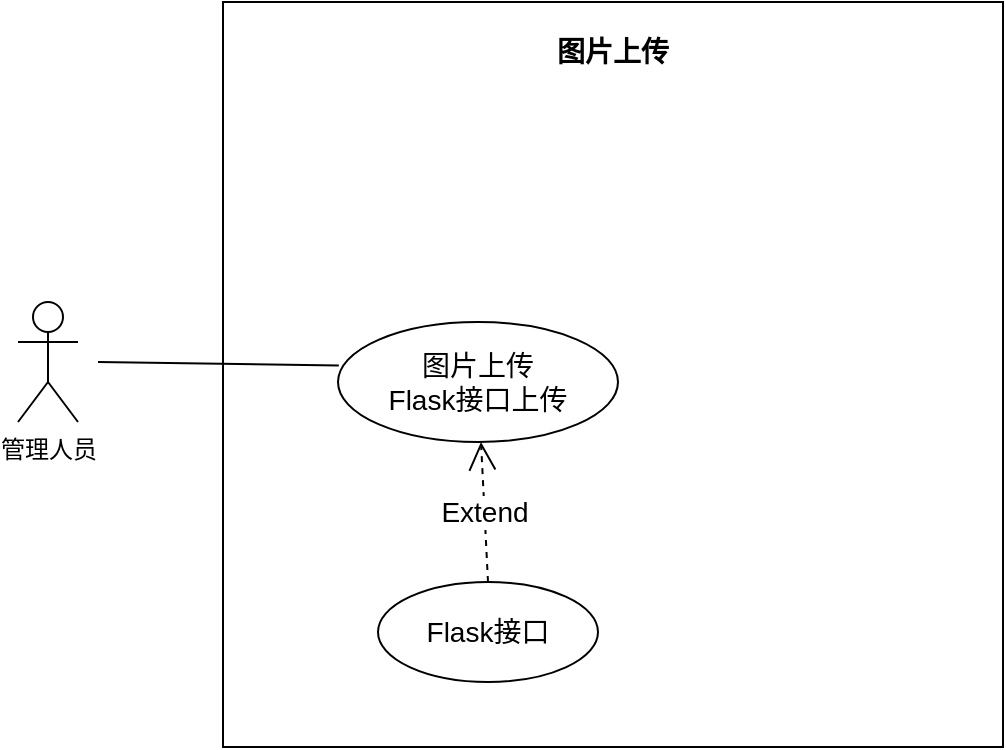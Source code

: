 <mxfile version="17.4.6" type="github">
  <diagram id="92yBNCTjXzjypf9_GEnJ" name="第 1 页">
    <mxGraphModel dx="1790" dy="836" grid="1" gridSize="10" guides="1" tooltips="1" connect="1" arrows="1" fold="1" page="1" pageScale="1" pageWidth="827" pageHeight="1169" math="0" shadow="0">
      <root>
        <mxCell id="0" />
        <mxCell id="1" parent="0" />
        <mxCell id="jDHJyXETL7V7EpF_HSx--1" value="管理人员" style="shape=umlActor;verticalLabelPosition=bottom;verticalAlign=top;html=1;" vertex="1" parent="1">
          <mxGeometry x="40" y="490" width="30" height="60" as="geometry" />
        </mxCell>
        <mxCell id="jDHJyXETL7V7EpF_HSx--2" value="" style="rounded=0;whiteSpace=wrap;html=1;" vertex="1" parent="1">
          <mxGeometry x="142.5" y="340" width="390" height="372.5" as="geometry" />
        </mxCell>
        <mxCell id="jDHJyXETL7V7EpF_HSx--8" value="&lt;span style=&quot;font-size: 14px&quot;&gt;&lt;b&gt;图片上传&lt;/b&gt;&lt;/span&gt;" style="text;html=1;strokeColor=none;fillColor=none;align=center;verticalAlign=middle;whiteSpace=wrap;rounded=0;" vertex="1" parent="1">
          <mxGeometry x="305" y="350" width="65" height="30" as="geometry" />
        </mxCell>
        <mxCell id="jDHJyXETL7V7EpF_HSx--11" value="图片上传&lt;br&gt;Flask接口上传" style="ellipse;whiteSpace=wrap;html=1;fontSize=14;" vertex="1" parent="1">
          <mxGeometry x="200" y="500" width="140" height="60" as="geometry" />
        </mxCell>
        <mxCell id="jDHJyXETL7V7EpF_HSx--14" value="" style="endArrow=none;html=1;rounded=0;fontSize=14;entryX=0.003;entryY=0.363;entryDx=0;entryDy=0;entryPerimeter=0;" edge="1" parent="1" target="jDHJyXETL7V7EpF_HSx--11">
          <mxGeometry width="50" height="50" relative="1" as="geometry">
            <mxPoint x="80" y="520" as="sourcePoint" />
            <mxPoint x="240" y="430" as="targetPoint" />
          </mxGeometry>
        </mxCell>
        <mxCell id="jDHJyXETL7V7EpF_HSx--25" value="Flask接口" style="ellipse;whiteSpace=wrap;html=1;fontSize=14;" vertex="1" parent="1">
          <mxGeometry x="220" y="630" width="110" height="50" as="geometry" />
        </mxCell>
        <mxCell id="jDHJyXETL7V7EpF_HSx--26" value="Extend" style="endArrow=open;endSize=12;dashed=1;html=1;rounded=0;fontSize=14;exitX=0.5;exitY=0;exitDx=0;exitDy=0;" edge="1" parent="1" source="jDHJyXETL7V7EpF_HSx--25" target="jDHJyXETL7V7EpF_HSx--11">
          <mxGeometry width="160" relative="1" as="geometry">
            <mxPoint x="250" y="490" as="sourcePoint" />
            <mxPoint x="410" y="490" as="targetPoint" />
          </mxGeometry>
        </mxCell>
      </root>
    </mxGraphModel>
  </diagram>
</mxfile>
